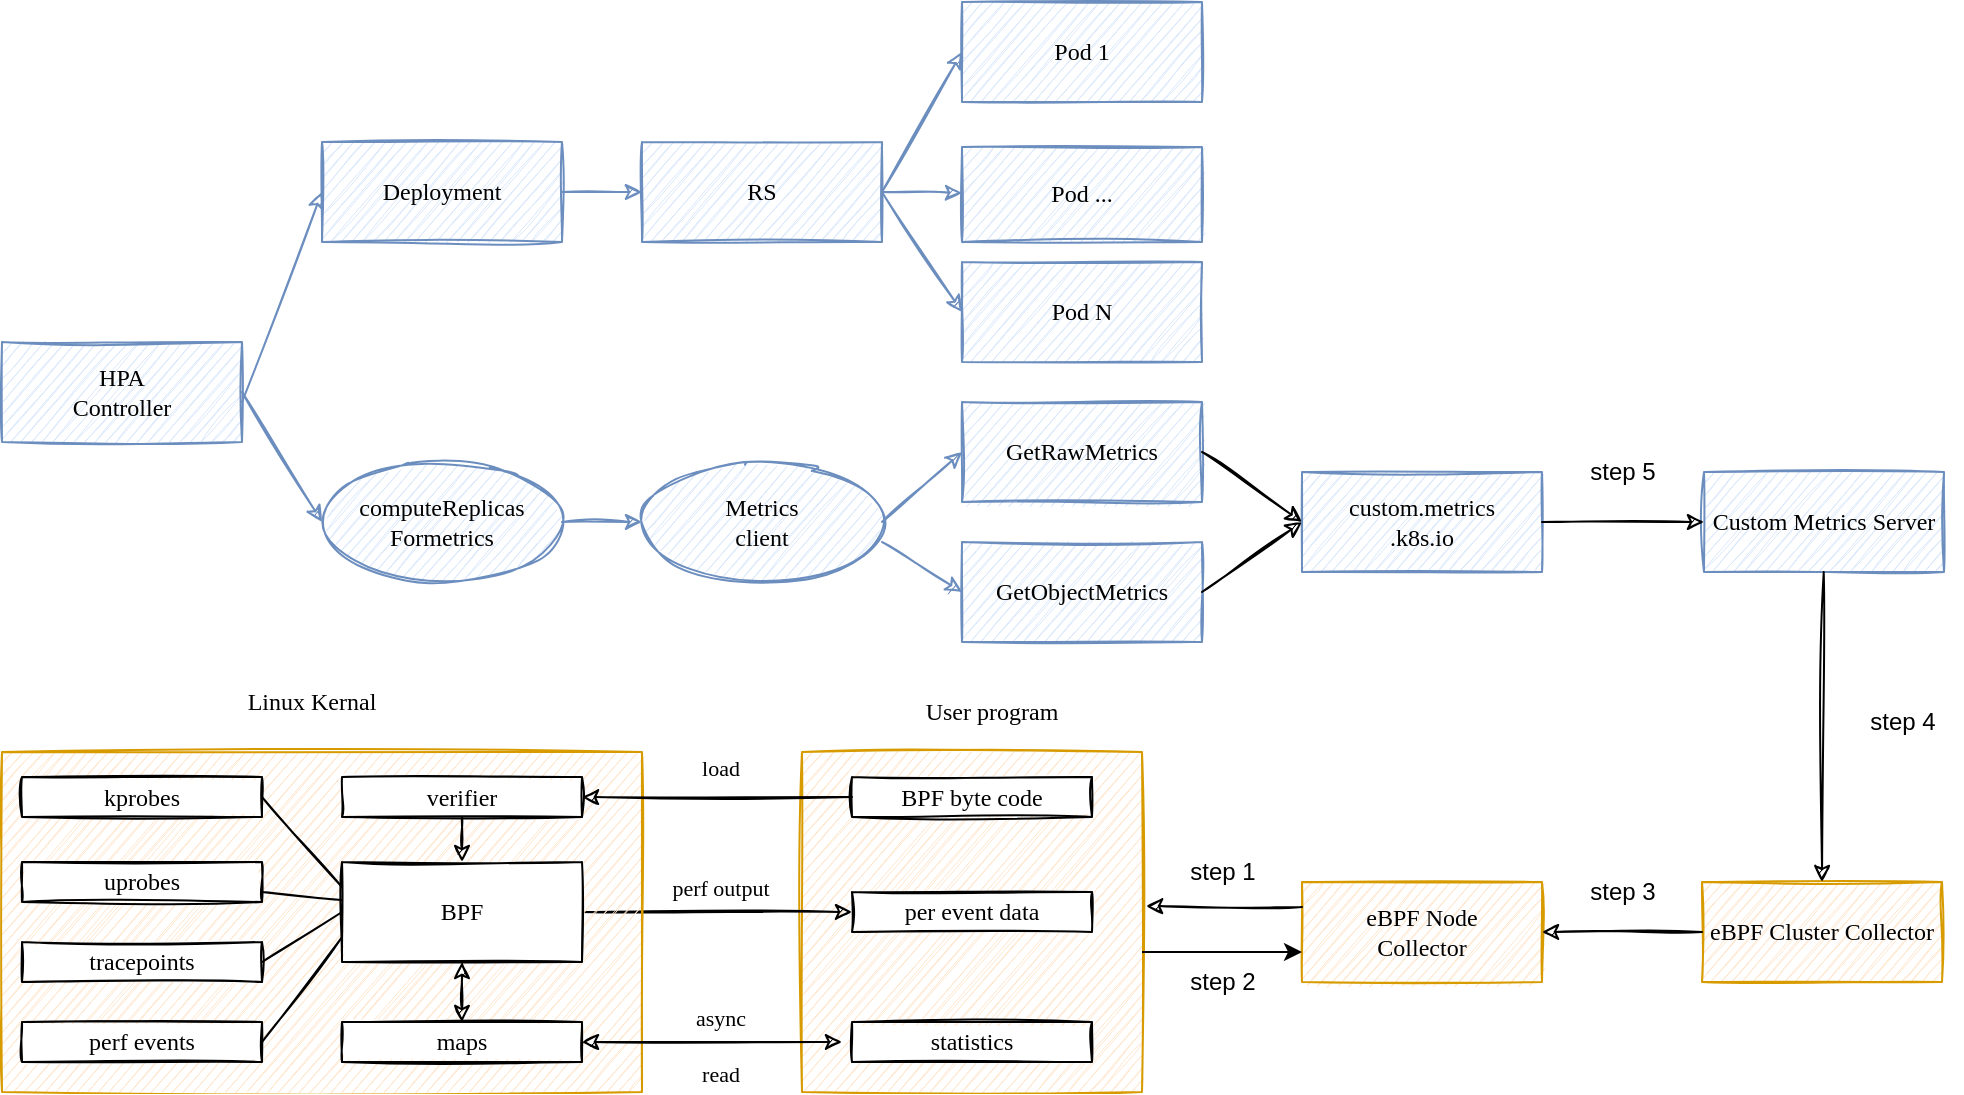 <mxfile version="20.2.1" type="github">
  <diagram id="QXGcT9UggSGekBvjjp9c" name="Page-1">
    <mxGraphModel dx="1422" dy="706" grid="1" gridSize="10" guides="1" tooltips="1" connect="1" arrows="1" fold="1" page="1" pageScale="1" pageWidth="827" pageHeight="1169" background="none" math="0" shadow="0">
      <root>
        <mxCell id="0" />
        <mxCell id="1" parent="0" />
        <mxCell id="QWG24ldM00-je0MgfPXb-1" value="HPA&lt;br&gt;Controller" style="rounded=0;whiteSpace=wrap;html=1;sketch=1;fillStyle=auto;fontFamily=Comic Sans MS;fillColor=#dae8fc;strokeColor=#6c8ebf;" parent="1" vertex="1">
          <mxGeometry x="270" y="330" width="120" height="50" as="geometry" />
        </mxCell>
        <mxCell id="QWG24ldM00-je0MgfPXb-3" value="Deployment" style="rounded=0;whiteSpace=wrap;html=1;sketch=1;fillStyle=auto;fontFamily=Comic Sans MS;fillColor=#dae8fc;strokeColor=#6c8ebf;" parent="1" vertex="1">
          <mxGeometry x="430" y="230" width="120" height="50" as="geometry" />
        </mxCell>
        <mxCell id="QWG24ldM00-je0MgfPXb-8" value="" style="endArrow=classic;html=1;rounded=0;fontFamily=Comic Sans MS;entryX=0;entryY=0.5;entryDx=0;entryDy=0;sketch=1;fillColor=#dae8fc;strokeColor=#6c8ebf;" parent="1" target="QWG24ldM00-je0MgfPXb-3" edge="1">
          <mxGeometry width="50" height="50" relative="1" as="geometry">
            <mxPoint x="390" y="360" as="sourcePoint" />
            <mxPoint x="440" y="310" as="targetPoint" />
          </mxGeometry>
        </mxCell>
        <mxCell id="QWG24ldM00-je0MgfPXb-9" value="computeReplicas&lt;br&gt;Formetrics" style="ellipse;whiteSpace=wrap;html=1;sketch=1;fillStyle=auto;fontFamily=Comic Sans MS;fillColor=#dae8fc;strokeColor=#6c8ebf;" parent="1" vertex="1">
          <mxGeometry x="430" y="390" width="120" height="60" as="geometry" />
        </mxCell>
        <mxCell id="QWG24ldM00-je0MgfPXb-10" value="" style="endArrow=classic;html=1;rounded=0;fontFamily=Comic Sans MS;exitX=1;exitY=0.5;exitDx=0;exitDy=0;entryX=0;entryY=0.5;entryDx=0;entryDy=0;sketch=1;fillColor=#dae8fc;strokeColor=#6c8ebf;" parent="1" source="QWG24ldM00-je0MgfPXb-1" target="QWG24ldM00-je0MgfPXb-9" edge="1">
          <mxGeometry width="50" height="50" relative="1" as="geometry">
            <mxPoint x="450" y="370" as="sourcePoint" />
            <mxPoint x="500" y="320" as="targetPoint" />
          </mxGeometry>
        </mxCell>
        <mxCell id="QWG24ldM00-je0MgfPXb-11" value="Metrics&lt;br&gt;client" style="ellipse;whiteSpace=wrap;html=1;sketch=1;fillStyle=auto;fontFamily=Comic Sans MS;fillColor=#dae8fc;strokeColor=#6c8ebf;" parent="1" vertex="1">
          <mxGeometry x="590" y="390" width="120" height="60" as="geometry" />
        </mxCell>
        <mxCell id="QWG24ldM00-je0MgfPXb-12" value="" style="endArrow=classic;html=1;rounded=0;fontFamily=Comic Sans MS;exitX=1;exitY=0.5;exitDx=0;exitDy=0;entryX=0;entryY=0.5;entryDx=0;entryDy=0;sketch=1;fillColor=#dae8fc;strokeColor=#6c8ebf;" parent="1" source="QWG24ldM00-je0MgfPXb-9" target="QWG24ldM00-je0MgfPXb-11" edge="1">
          <mxGeometry width="50" height="50" relative="1" as="geometry">
            <mxPoint x="560" y="570" as="sourcePoint" />
            <mxPoint x="610" y="520" as="targetPoint" />
          </mxGeometry>
        </mxCell>
        <mxCell id="QWG24ldM00-je0MgfPXb-14" value="RS" style="rounded=0;whiteSpace=wrap;html=1;sketch=1;fillStyle=auto;fontFamily=Comic Sans MS;fillColor=#dae8fc;strokeColor=#6c8ebf;" parent="1" vertex="1">
          <mxGeometry x="590" y="230" width="120" height="50" as="geometry" />
        </mxCell>
        <mxCell id="QWG24ldM00-je0MgfPXb-15" value="" style="endArrow=classic;html=1;rounded=0;sketch=1;fontFamily=Comic Sans MS;fillColor=#dae8fc;strokeColor=#6c8ebf;entryX=0;entryY=0.5;entryDx=0;entryDy=0;" parent="1" source="QWG24ldM00-je0MgfPXb-3" target="QWG24ldM00-je0MgfPXb-14" edge="1">
          <mxGeometry width="50" height="50" relative="1" as="geometry">
            <mxPoint x="590" y="325" as="sourcePoint" />
            <mxPoint x="630" y="275" as="targetPoint" />
          </mxGeometry>
        </mxCell>
        <mxCell id="QWG24ldM00-je0MgfPXb-16" value="GetRawMetrics" style="rounded=0;whiteSpace=wrap;html=1;sketch=1;fillStyle=auto;fontFamily=Comic Sans MS;fillColor=#dae8fc;strokeColor=#6c8ebf;" parent="1" vertex="1">
          <mxGeometry x="750" y="360" width="120" height="50" as="geometry" />
        </mxCell>
        <mxCell id="QWG24ldM00-je0MgfPXb-17" value="GetObjectMetrics" style="rounded=0;whiteSpace=wrap;html=1;sketch=1;fillStyle=auto;fontFamily=Comic Sans MS;fillColor=#dae8fc;strokeColor=#6c8ebf;" parent="1" vertex="1">
          <mxGeometry x="750" y="430" width="120" height="50" as="geometry" />
        </mxCell>
        <mxCell id="QWG24ldM00-je0MgfPXb-18" value="" style="endArrow=classic;html=1;rounded=0;sketch=1;fontFamily=Comic Sans MS;exitX=1;exitY=0.5;exitDx=0;exitDy=0;entryX=0;entryY=0.5;entryDx=0;entryDy=0;fillColor=#dae8fc;strokeColor=#6c8ebf;" parent="1" source="QWG24ldM00-je0MgfPXb-11" target="QWG24ldM00-je0MgfPXb-16" edge="1">
          <mxGeometry width="50" height="50" relative="1" as="geometry">
            <mxPoint x="710" y="530" as="sourcePoint" />
            <mxPoint x="760" y="480" as="targetPoint" />
          </mxGeometry>
        </mxCell>
        <mxCell id="QWG24ldM00-je0MgfPXb-19" value="" style="endArrow=classic;html=1;rounded=0;sketch=1;fontFamily=Comic Sans MS;entryX=0;entryY=0.5;entryDx=0;entryDy=0;fillColor=#dae8fc;strokeColor=#6c8ebf;" parent="1" target="QWG24ldM00-je0MgfPXb-17" edge="1">
          <mxGeometry width="50" height="50" relative="1" as="geometry">
            <mxPoint x="710" y="430" as="sourcePoint" />
            <mxPoint x="760" y="490" as="targetPoint" />
          </mxGeometry>
        </mxCell>
        <mxCell id="QWG24ldM00-je0MgfPXb-20" value="Pod 1" style="rounded=0;whiteSpace=wrap;html=1;sketch=1;fillStyle=auto;fontFamily=Comic Sans MS;fillColor=#dae8fc;strokeColor=#6c8ebf;" parent="1" vertex="1">
          <mxGeometry x="750" y="160" width="120" height="50" as="geometry" />
        </mxCell>
        <mxCell id="QWG24ldM00-je0MgfPXb-21" value="Pod ..." style="rounded=0;whiteSpace=wrap;html=1;sketch=1;fillStyle=auto;fontFamily=Comic Sans MS;fillColor=#dae8fc;strokeColor=#6c8ebf;" parent="1" vertex="1">
          <mxGeometry x="750" y="232.5" width="120" height="47.5" as="geometry" />
        </mxCell>
        <mxCell id="QWG24ldM00-je0MgfPXb-22" value="Pod N" style="rounded=0;whiteSpace=wrap;html=1;sketch=1;fillStyle=auto;fontFamily=Comic Sans MS;fillColor=#dae8fc;strokeColor=#6c8ebf;" parent="1" vertex="1">
          <mxGeometry x="750" y="290" width="120" height="50" as="geometry" />
        </mxCell>
        <mxCell id="QWG24ldM00-je0MgfPXb-23" value="" style="endArrow=classic;html=1;rounded=0;sketch=1;fontFamily=Comic Sans MS;entryX=0;entryY=0.5;entryDx=0;entryDy=0;fillColor=#dae8fc;strokeColor=#6c8ebf;exitX=1;exitY=0.5;exitDx=0;exitDy=0;" parent="1" source="QWG24ldM00-je0MgfPXb-14" target="QWG24ldM00-je0MgfPXb-20" edge="1">
          <mxGeometry width="50" height="50" relative="1" as="geometry">
            <mxPoint x="710" y="275" as="sourcePoint" />
            <mxPoint x="760" y="225" as="targetPoint" />
          </mxGeometry>
        </mxCell>
        <mxCell id="QWG24ldM00-je0MgfPXb-24" value="" style="endArrow=classic;html=1;rounded=0;sketch=1;fontFamily=Comic Sans MS;exitX=1;exitY=0.5;exitDx=0;exitDy=0;fillColor=#dae8fc;strokeColor=#6c8ebf;" parent="1" source="QWG24ldM00-je0MgfPXb-14" target="QWG24ldM00-je0MgfPXb-21" edge="1">
          <mxGeometry width="50" height="50" relative="1" as="geometry">
            <mxPoint x="540" y="275" as="sourcePoint" />
            <mxPoint x="590" y="225" as="targetPoint" />
          </mxGeometry>
        </mxCell>
        <mxCell id="QWG24ldM00-je0MgfPXb-25" value="" style="endArrow=classic;html=1;rounded=0;sketch=1;fontFamily=Comic Sans MS;entryX=0;entryY=0.5;entryDx=0;entryDy=0;fillColor=#dae8fc;strokeColor=#6c8ebf;exitX=1;exitY=0.5;exitDx=0;exitDy=0;" parent="1" source="QWG24ldM00-je0MgfPXb-14" target="QWG24ldM00-je0MgfPXb-22" edge="1">
          <mxGeometry width="50" height="50" relative="1" as="geometry">
            <mxPoint x="710" y="275" as="sourcePoint" />
            <mxPoint x="590" y="225" as="targetPoint" />
          </mxGeometry>
        </mxCell>
        <mxCell id="QWG24ldM00-je0MgfPXb-26" value="custom.metrics&lt;br&gt;.k8s.io" style="rounded=0;whiteSpace=wrap;html=1;sketch=1;fillStyle=auto;fontFamily=Comic Sans MS;fillColor=#dae8fc;strokeColor=#6c8ebf;" parent="1" vertex="1">
          <mxGeometry x="920" y="395" width="120" height="50" as="geometry" />
        </mxCell>
        <mxCell id="QWG24ldM00-je0MgfPXb-27" value="Custom Metrics Server" style="rounded=0;whiteSpace=wrap;html=1;sketch=1;fillStyle=auto;fontFamily=Comic Sans MS;fillColor=#dae8fc;strokeColor=#6c8ebf;" parent="1" vertex="1">
          <mxGeometry x="1121" y="395" width="120" height="50" as="geometry" />
        </mxCell>
        <mxCell id="QWG24ldM00-je0MgfPXb-28" value="eBPF Cluster Collector" style="rounded=0;whiteSpace=wrap;html=1;sketch=1;fillStyle=auto;fontFamily=Comic Sans MS;fillColor=#ffe6cc;strokeColor=#d79b00;" parent="1" vertex="1">
          <mxGeometry x="1120" y="600" width="120" height="50" as="geometry" />
        </mxCell>
        <mxCell id="QWG24ldM00-je0MgfPXb-29" value="eBPF Node &lt;br&gt;Collector" style="rounded=0;whiteSpace=wrap;html=1;sketch=1;fillStyle=auto;fontFamily=Comic Sans MS;fillColor=#ffe6cc;strokeColor=#d79b00;" parent="1" vertex="1">
          <mxGeometry x="920" y="600" width="120" height="50" as="geometry" />
        </mxCell>
        <mxCell id="UNG5OgYsjP5_AlQKyO2s-38" value="" style="group" parent="1" vertex="1" connectable="0">
          <mxGeometry x="670" y="535" width="170" height="170" as="geometry" />
        </mxCell>
        <mxCell id="UNG5OgYsjP5_AlQKyO2s-26" value="" style="whiteSpace=wrap;html=1;aspect=fixed;sketch=1;fillStyle=auto;fontFamily=Comic Sans MS;fillColor=#ffe6cc;strokeColor=#d79b00;" parent="UNG5OgYsjP5_AlQKyO2s-38" vertex="1">
          <mxGeometry width="170" height="170" as="geometry" />
        </mxCell>
        <mxCell id="UNG5OgYsjP5_AlQKyO2s-27" value="BPF byte code" style="rounded=0;whiteSpace=wrap;html=1;sketch=1;fillStyle=auto;fontFamily=Comic Sans MS;" parent="UNG5OgYsjP5_AlQKyO2s-38" vertex="1">
          <mxGeometry x="25" y="12.5" width="120" height="20" as="geometry" />
        </mxCell>
        <mxCell id="UNG5OgYsjP5_AlQKyO2s-28" value="per event data" style="rounded=0;whiteSpace=wrap;html=1;sketch=1;fillStyle=auto;fontFamily=Comic Sans MS;" parent="UNG5OgYsjP5_AlQKyO2s-38" vertex="1">
          <mxGeometry x="25" y="70" width="120" height="20" as="geometry" />
        </mxCell>
        <mxCell id="UNG5OgYsjP5_AlQKyO2s-29" value="statistics" style="rounded=0;whiteSpace=wrap;html=1;sketch=1;fillStyle=auto;fontFamily=Comic Sans MS;" parent="UNG5OgYsjP5_AlQKyO2s-38" vertex="1">
          <mxGeometry x="25" y="135" width="120" height="20" as="geometry" />
        </mxCell>
        <mxCell id="UNG5OgYsjP5_AlQKyO2s-64" value="" style="edgeStyle=orthogonalEdgeStyle;rounded=0;sketch=1;orthogonalLoop=1;jettySize=auto;html=1;fontFamily=Comic Sans MS;exitX=1;exitY=0.5;exitDx=0;exitDy=0;" parent="1" source="UNG5OgYsjP5_AlQKyO2s-23" target="UNG5OgYsjP5_AlQKyO2s-28" edge="1">
          <mxGeometry relative="1" as="geometry" />
        </mxCell>
        <object label="" id="QWG24ldM00-je0MgfPXb-30">
          <mxCell style="rounded=0;whiteSpace=wrap;html=1;sketch=1;fillStyle=auto;fontFamily=Comic Sans MS;fillColor=#ffe6cc;strokeColor=#d79b00;align=left;spacingTop=-120;" parent="1" vertex="1">
            <mxGeometry x="270" y="535" width="320" height="170" as="geometry" />
          </mxCell>
        </object>
        <mxCell id="UNG5OgYsjP5_AlQKyO2s-10" value="kprobes" style="rounded=0;whiteSpace=wrap;html=1;sketch=1;fillStyle=auto;fontFamily=Comic Sans MS;" parent="1" vertex="1">
          <mxGeometry x="280" y="547.5" width="120" height="20" as="geometry" />
        </mxCell>
        <mxCell id="UNG5OgYsjP5_AlQKyO2s-19" value="uprobes" style="rounded=0;whiteSpace=wrap;html=1;sketch=1;fillStyle=auto;fontFamily=Comic Sans MS;" parent="1" vertex="1">
          <mxGeometry x="280" y="590" width="120" height="20" as="geometry" />
        </mxCell>
        <mxCell id="UNG5OgYsjP5_AlQKyO2s-20" value="tracepoints" style="rounded=0;whiteSpace=wrap;html=1;sketch=1;fillStyle=auto;fontFamily=Comic Sans MS;" parent="1" vertex="1">
          <mxGeometry x="280" y="630" width="120" height="20" as="geometry" />
        </mxCell>
        <mxCell id="UNG5OgYsjP5_AlQKyO2s-21" value="Linux Kernal" style="text;html=1;strokeColor=none;fillColor=none;align=center;verticalAlign=middle;whiteSpace=wrap;rounded=0;sketch=1;fillStyle=auto;fontFamily=Comic Sans MS;" parent="1" vertex="1">
          <mxGeometry x="370" y="495" width="110" height="30" as="geometry" />
        </mxCell>
        <mxCell id="UNG5OgYsjP5_AlQKyO2s-22" value="verifier" style="rounded=0;whiteSpace=wrap;html=1;sketch=1;fillStyle=auto;fontFamily=Comic Sans MS;" parent="1" vertex="1">
          <mxGeometry x="440" y="547.5" width="120" height="20" as="geometry" />
        </mxCell>
        <mxCell id="UNG5OgYsjP5_AlQKyO2s-23" value="BPF" style="rounded=0;whiteSpace=wrap;html=1;sketch=1;fillStyle=auto;fontFamily=Comic Sans MS;" parent="1" vertex="1">
          <mxGeometry x="440" y="590" width="120" height="50" as="geometry" />
        </mxCell>
        <mxCell id="UNG5OgYsjP5_AlQKyO2s-24" value="maps" style="rounded=0;whiteSpace=wrap;html=1;sketch=1;fillStyle=auto;fontFamily=Comic Sans MS;" parent="1" vertex="1">
          <mxGeometry x="440" y="670" width="120" height="20" as="geometry" />
        </mxCell>
        <mxCell id="UNG5OgYsjP5_AlQKyO2s-47" value="" style="endArrow=classic;html=1;rounded=0;sketch=1;fontFamily=Comic Sans MS;exitX=0;exitY=0.25;exitDx=0;exitDy=0;entryX=1.012;entryY=0.453;entryDx=0;entryDy=0;entryPerimeter=0;" parent="1" source="QWG24ldM00-je0MgfPXb-29" target="UNG5OgYsjP5_AlQKyO2s-26" edge="1">
          <mxGeometry relative="1" as="geometry">
            <mxPoint x="827" y="589.5" as="sourcePoint" />
            <mxPoint x="850" y="625" as="targetPoint" />
            <Array as="points" />
          </mxGeometry>
        </mxCell>
        <mxCell id="UNG5OgYsjP5_AlQKyO2s-53" value="" style="endArrow=none;html=1;rounded=0;sketch=1;fontFamily=Comic Sans MS;exitX=1;exitY=0.5;exitDx=0;exitDy=0;entryX=0;entryY=0.25;entryDx=0;entryDy=0;" parent="1" source="UNG5OgYsjP5_AlQKyO2s-10" target="UNG5OgYsjP5_AlQKyO2s-23" edge="1">
          <mxGeometry width="50" height="50" relative="1" as="geometry">
            <mxPoint x="820" y="520" as="sourcePoint" />
            <mxPoint x="780" y="530" as="targetPoint" />
          </mxGeometry>
        </mxCell>
        <mxCell id="UNG5OgYsjP5_AlQKyO2s-54" value="" style="endArrow=none;html=1;rounded=0;sketch=1;fontFamily=Comic Sans MS;exitX=1;exitY=0.75;exitDx=0;exitDy=0;" parent="1" source="UNG5OgYsjP5_AlQKyO2s-19" target="UNG5OgYsjP5_AlQKyO2s-23" edge="1">
          <mxGeometry width="50" height="50" relative="1" as="geometry">
            <mxPoint x="410" y="575" as="sourcePoint" />
            <mxPoint x="440" y="625" as="targetPoint" />
          </mxGeometry>
        </mxCell>
        <mxCell id="UNG5OgYsjP5_AlQKyO2s-55" value="" style="endArrow=none;html=1;rounded=0;sketch=1;fontFamily=Comic Sans MS;exitX=1;exitY=0.5;exitDx=0;exitDy=0;entryX=0;entryY=0.5;entryDx=0;entryDy=0;" parent="1" source="UNG5OgYsjP5_AlQKyO2s-20" target="UNG5OgYsjP5_AlQKyO2s-23" edge="1">
          <mxGeometry width="50" height="50" relative="1" as="geometry">
            <mxPoint x="410" y="635" as="sourcePoint" />
            <mxPoint x="440" y="620" as="targetPoint" />
          </mxGeometry>
        </mxCell>
        <mxCell id="UNG5OgYsjP5_AlQKyO2s-57" value="" style="endArrow=classic;html=1;rounded=0;sketch=1;fontFamily=Comic Sans MS;exitX=0;exitY=0.5;exitDx=0;exitDy=0;entryX=1;entryY=0.5;entryDx=0;entryDy=0;" parent="1" source="UNG5OgYsjP5_AlQKyO2s-27" target="UNG5OgYsjP5_AlQKyO2s-22" edge="1">
          <mxGeometry width="50" height="50" relative="1" as="geometry">
            <mxPoint x="820" y="520" as="sourcePoint" />
            <mxPoint x="870" y="470" as="targetPoint" />
          </mxGeometry>
        </mxCell>
        <mxCell id="UNG5OgYsjP5_AlQKyO2s-58" value="" style="endArrow=classic;html=1;rounded=0;sketch=1;fontFamily=Comic Sans MS;exitX=0.5;exitY=1;exitDx=0;exitDy=0;entryX=0.5;entryY=0;entryDx=0;entryDy=0;" parent="1" source="UNG5OgYsjP5_AlQKyO2s-22" target="UNG5OgYsjP5_AlQKyO2s-23" edge="1">
          <mxGeometry width="50" height="50" relative="1" as="geometry">
            <mxPoint x="820" y="520" as="sourcePoint" />
            <mxPoint x="560" y="625" as="targetPoint" />
          </mxGeometry>
        </mxCell>
        <mxCell id="UNG5OgYsjP5_AlQKyO2s-59" value="perf events" style="rounded=0;whiteSpace=wrap;html=1;sketch=1;fillStyle=auto;fontFamily=Comic Sans MS;" parent="1" vertex="1">
          <mxGeometry x="280" y="670" width="120" height="20" as="geometry" />
        </mxCell>
        <mxCell id="UNG5OgYsjP5_AlQKyO2s-60" value="" style="endArrow=none;html=1;rounded=0;sketch=1;fontFamily=Comic Sans MS;exitX=1;exitY=0.5;exitDx=0;exitDy=0;entryX=0;entryY=0.75;entryDx=0;entryDy=0;" parent="1" source="UNG5OgYsjP5_AlQKyO2s-59" target="UNG5OgYsjP5_AlQKyO2s-23" edge="1">
          <mxGeometry width="50" height="50" relative="1" as="geometry">
            <mxPoint x="820" y="520" as="sourcePoint" />
            <mxPoint x="870" y="470" as="targetPoint" />
          </mxGeometry>
        </mxCell>
        <mxCell id="UNG5OgYsjP5_AlQKyO2s-68" value="load" style="edgeLabel;resizable=0;html=1;align=center;verticalAlign=middle;sketch=1;fillStyle=auto;fontFamily=Comic Sans MS;" parent="1" connectable="0" vertex="1">
          <mxGeometry x="620" y="525" as="geometry">
            <mxPoint x="9" y="18" as="offset" />
          </mxGeometry>
        </mxCell>
        <mxCell id="UNG5OgYsjP5_AlQKyO2s-69" value="perf output" style="edgeLabel;resizable=0;html=1;align=center;verticalAlign=middle;sketch=1;fillStyle=auto;fontFamily=Comic Sans MS;" parent="1" connectable="0" vertex="1">
          <mxGeometry x="620" y="585" as="geometry">
            <mxPoint x="9" y="18" as="offset" />
          </mxGeometry>
        </mxCell>
        <mxCell id="UNG5OgYsjP5_AlQKyO2s-70" value="async" style="edgeLabel;resizable=0;html=1;align=center;verticalAlign=middle;sketch=1;fillStyle=auto;fontFamily=Comic Sans MS;" parent="1" connectable="0" vertex="1">
          <mxGeometry x="620" y="650" as="geometry">
            <mxPoint x="9" y="18" as="offset" />
          </mxGeometry>
        </mxCell>
        <mxCell id="UNG5OgYsjP5_AlQKyO2s-71" value="" style="endArrow=classic;startArrow=classic;html=1;rounded=0;sketch=1;fontFamily=Comic Sans MS;exitX=1;exitY=0.5;exitDx=0;exitDy=0;" parent="1" source="UNG5OgYsjP5_AlQKyO2s-24" edge="1">
          <mxGeometry width="50" height="50" relative="1" as="geometry">
            <mxPoint x="820" y="520" as="sourcePoint" />
            <mxPoint x="690" y="680" as="targetPoint" />
          </mxGeometry>
        </mxCell>
        <mxCell id="UNG5OgYsjP5_AlQKyO2s-72" value="read" style="edgeLabel;resizable=0;html=1;align=center;verticalAlign=middle;sketch=1;fillStyle=auto;fontFamily=Comic Sans MS;" parent="1" connectable="0" vertex="1">
          <mxGeometry x="620" y="677.5" as="geometry">
            <mxPoint x="9" y="18" as="offset" />
          </mxGeometry>
        </mxCell>
        <mxCell id="UNG5OgYsjP5_AlQKyO2s-73" value="" style="endArrow=classic;startArrow=classic;html=1;rounded=0;sketch=1;fontFamily=Comic Sans MS;exitX=0.5;exitY=1;exitDx=0;exitDy=0;" parent="1" source="UNG5OgYsjP5_AlQKyO2s-23" target="UNG5OgYsjP5_AlQKyO2s-24" edge="1">
          <mxGeometry width="50" height="50" relative="1" as="geometry">
            <mxPoint x="570" y="690" as="sourcePoint" />
            <mxPoint x="710" y="690" as="targetPoint" />
          </mxGeometry>
        </mxCell>
        <mxCell id="UNG5OgYsjP5_AlQKyO2s-74" value="" style="endArrow=classic;html=1;rounded=0;sketch=1;fontFamily=Comic Sans MS;entryX=0.5;entryY=0;entryDx=0;entryDy=0;" parent="1" source="QWG24ldM00-je0MgfPXb-27" target="QWG24ldM00-je0MgfPXb-28" edge="1">
          <mxGeometry width="50" height="50" relative="1" as="geometry">
            <mxPoint x="820" y="520" as="sourcePoint" />
            <mxPoint x="1140" y="600" as="targetPoint" />
          </mxGeometry>
        </mxCell>
        <mxCell id="UNG5OgYsjP5_AlQKyO2s-77" value="" style="endArrow=classic;html=1;rounded=0;sketch=1;fontFamily=Comic Sans MS;entryX=1;entryY=0.5;entryDx=0;entryDy=0;exitX=0;exitY=0.5;exitDx=0;exitDy=0;" parent="1" source="QWG24ldM00-je0MgfPXb-28" target="QWG24ldM00-je0MgfPXb-29" edge="1">
          <mxGeometry width="50" height="50" relative="1" as="geometry">
            <mxPoint x="1090" y="567.5" as="sourcePoint" />
            <mxPoint x="1040" y="567.5" as="targetPoint" />
          </mxGeometry>
        </mxCell>
        <mxCell id="UNG5OgYsjP5_AlQKyO2s-80" value="User program" style="text;html=1;strokeColor=none;fillColor=none;align=center;verticalAlign=middle;whiteSpace=wrap;rounded=0;sketch=1;fillStyle=auto;fontFamily=Comic Sans MS;" parent="1" vertex="1">
          <mxGeometry x="710" y="500" width="110" height="30" as="geometry" />
        </mxCell>
        <mxCell id="UNG5OgYsjP5_AlQKyO2s-82" value="" style="endArrow=classic;html=1;rounded=0;sketch=1;fontFamily=Comic Sans MS;exitX=1;exitY=0.5;exitDx=0;exitDy=0;entryX=0;entryY=0.5;entryDx=0;entryDy=0;" parent="1" source="QWG24ldM00-je0MgfPXb-16" target="QWG24ldM00-je0MgfPXb-26" edge="1">
          <mxGeometry width="50" height="50" relative="1" as="geometry">
            <mxPoint x="820" y="500" as="sourcePoint" />
            <mxPoint x="906" y="400" as="targetPoint" />
          </mxGeometry>
        </mxCell>
        <mxCell id="UNG5OgYsjP5_AlQKyO2s-83" value="" style="endArrow=classic;html=1;rounded=0;sketch=1;fontFamily=Comic Sans MS;exitX=1;exitY=0.5;exitDx=0;exitDy=0;entryX=0;entryY=0.5;entryDx=0;entryDy=0;" parent="1" source="QWG24ldM00-je0MgfPXb-17" target="QWG24ldM00-je0MgfPXb-26" edge="1">
          <mxGeometry width="50" height="50" relative="1" as="geometry">
            <mxPoint x="880" y="395" as="sourcePoint" />
            <mxPoint x="910" y="420" as="targetPoint" />
          </mxGeometry>
        </mxCell>
        <mxCell id="UNG5OgYsjP5_AlQKyO2s-84" value="" style="endArrow=classic;html=1;rounded=0;sketch=1;fontFamily=Comic Sans MS;entryX=0;entryY=0.5;entryDx=0;entryDy=0;exitX=1;exitY=0.5;exitDx=0;exitDy=0;" parent="1" source="QWG24ldM00-je0MgfPXb-26" target="QWG24ldM00-je0MgfPXb-27" edge="1">
          <mxGeometry width="50" height="50" relative="1" as="geometry">
            <mxPoint x="1020" y="405" as="sourcePoint" />
            <mxPoint x="920" y="415" as="targetPoint" />
          </mxGeometry>
        </mxCell>
        <mxCell id="dT_7UdyjDz0R1G1nE9jy-1" value="step 1" style="text;html=1;resizable=0;autosize=1;align=center;verticalAlign=middle;points=[];fillColor=none;strokeColor=none;rounded=0;" parent="1" vertex="1">
          <mxGeometry x="850" y="580" width="60" height="30" as="geometry" />
        </mxCell>
        <mxCell id="dT_7UdyjDz0R1G1nE9jy-3" value="" style="endArrow=classic;html=1;rounded=0;exitX=1;exitY=0.588;exitDx=0;exitDy=0;exitPerimeter=0;" parent="1" source="UNG5OgYsjP5_AlQKyO2s-26" edge="1">
          <mxGeometry width="50" height="50" relative="1" as="geometry">
            <mxPoint x="700" y="420" as="sourcePoint" />
            <mxPoint x="920" y="635" as="targetPoint" />
          </mxGeometry>
        </mxCell>
        <mxCell id="dT_7UdyjDz0R1G1nE9jy-4" value="step 2" style="text;html=1;resizable=0;autosize=1;align=center;verticalAlign=middle;points=[];fillColor=none;strokeColor=none;rounded=0;" parent="1" vertex="1">
          <mxGeometry x="850" y="635" width="60" height="30" as="geometry" />
        </mxCell>
        <mxCell id="dT_7UdyjDz0R1G1nE9jy-5" value="step 3" style="text;html=1;resizable=0;autosize=1;align=center;verticalAlign=middle;points=[];fillColor=none;strokeColor=none;rounded=0;" parent="1" vertex="1">
          <mxGeometry x="1050" y="590" width="60" height="30" as="geometry" />
        </mxCell>
        <mxCell id="dT_7UdyjDz0R1G1nE9jy-6" value="step 4" style="text;html=1;resizable=0;autosize=1;align=center;verticalAlign=middle;points=[];fillColor=none;strokeColor=none;rounded=0;" parent="1" vertex="1">
          <mxGeometry x="1190" y="505" width="60" height="30" as="geometry" />
        </mxCell>
        <mxCell id="dT_7UdyjDz0R1G1nE9jy-7" value="step 5" style="text;html=1;resizable=0;autosize=1;align=center;verticalAlign=middle;points=[];fillColor=none;strokeColor=none;rounded=0;" parent="1" vertex="1">
          <mxGeometry x="1050" y="380" width="60" height="30" as="geometry" />
        </mxCell>
      </root>
    </mxGraphModel>
  </diagram>
</mxfile>
